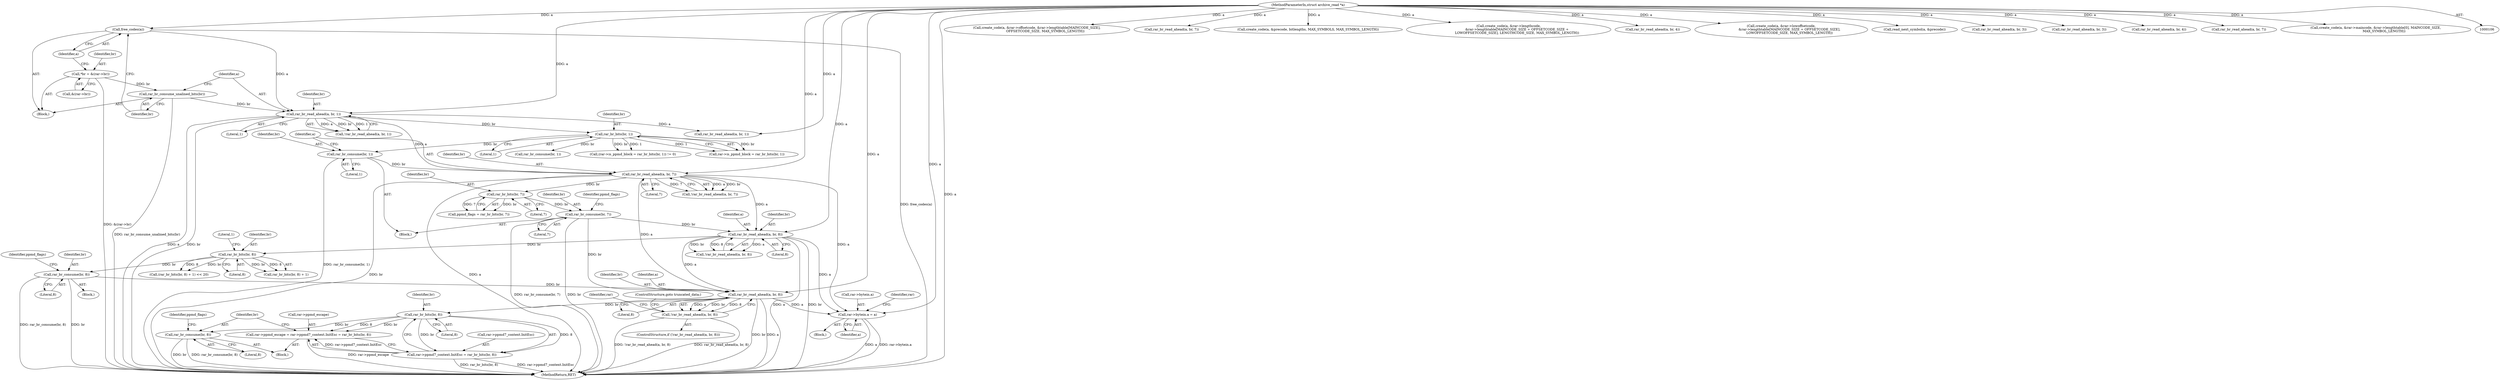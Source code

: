 digraph "0_libarchive_021efa522ad729ff0f5806c4ce53e4a6cc1daa31@API" {
"1000209" [label="(Call,rar_br_read_ahead(a, br, 8))"];
"1000163" [label="(Call,rar_br_read_ahead(a, br, 7))"];
"1000142" [label="(Call,rar_br_read_ahead(a, br, 1))"];
"1000136" [label="(Call,free_codes(a))"];
"1000107" [label="(MethodParameterIn,struct archive_read *a)"];
"1000138" [label="(Call,rar_br_consume_unalined_bits(br))"];
"1000130" [label="(Call,*br = &(rar->br))"];
"1000158" [label="(Call,rar_br_consume(br, 1))"];
"1000153" [label="(Call,rar_br_bits(br, 1))"];
"1000183" [label="(Call,rar_br_read_ahead(a, br, 8))"];
"1000173" [label="(Call,rar_br_consume(br, 7))"];
"1000170" [label="(Call,rar_br_bits(br, 7))"];
"1000199" [label="(Call,rar_br_consume(br, 8))"];
"1000194" [label="(Call,rar_br_bits(br, 8))"];
"1000208" [label="(Call,!rar_br_read_ahead(a, br, 8))"];
"1000224" [label="(Call,rar_br_bits(br, 8))"];
"1000214" [label="(Call,rar->ppmd_escape = rar->ppmd7_context.InitEsc = rar_br_bits(br, 8))"];
"1000218" [label="(Call,rar->ppmd7_context.InitEsc = rar_br_bits(br, 8))"];
"1000227" [label="(Call,rar_br_consume(br, 8))"];
"1000280" [label="(Call,rar->bytein.a = a)"];
"1000229" [label="(Literal,8)"];
"1000170" [label="(Call,rar_br_bits(br, 7))"];
"1000200" [label="(Identifier,br)"];
"1001033" [label="(MethodReturn,RET)"];
"1000163" [label="(Call,rar_br_read_ahead(a, br, 7))"];
"1000207" [label="(ControlStructure,if (!rar_br_read_ahead(a, br, 8)))"];
"1000108" [label="(Block,)"];
"1000225" [label="(Identifier,br)"];
"1000210" [label="(Identifier,a)"];
"1000171" [label="(Identifier,br)"];
"1000178" [label="(Identifier,ppmd_flags)"];
"1000199" [label="(Call,rar_br_consume(br, 8))"];
"1000212" [label="(Literal,8)"];
"1000137" [label="(Identifier,a)"];
"1000149" [label="(Call,rar->is_ppmd_block = rar_br_bits(br, 1))"];
"1000157" [label="(Block,)"];
"1000228" [label="(Identifier,br)"];
"1000132" [label="(Call,&(rar->br))"];
"1000219" [label="(Call,rar->ppmd7_context.InitEsc)"];
"1000280" [label="(Call,rar->bytein.a = a)"];
"1000195" [label="(Identifier,br)"];
"1000227" [label="(Call,rar_br_consume(br, 8))"];
"1000180" [label="(Block,)"];
"1000834" [label="(Call,create_code(a, &rar->offsetcode, &rar->lengthtable[MAINCODE_SIZE],\n                OFFSETCODE_SIZE, MAX_SYMBOL_LENGTH))"];
"1000144" [label="(Identifier,br)"];
"1000757" [label="(Call,rar_br_read_ahead(a, br, 7))"];
"1000173" [label="(Call,rar_br_consume(br, 7))"];
"1000107" [label="(MethodParameterIn,struct archive_read *a)"];
"1000226" [label="(Literal,8)"];
"1000131" [label="(Identifier,br)"];
"1000138" [label="(Call,rar_br_consume_unalined_bits(br))"];
"1000162" [label="(Call,!rar_br_read_ahead(a, br, 7))"];
"1000143" [label="(Identifier,a)"];
"1000130" [label="(Call,*br = &(rar->br))"];
"1000216" [label="(Identifier,rar)"];
"1000184" [label="(Identifier,a)"];
"1000238" [label="(Identifier,ppmd_flags)"];
"1000175" [label="(Literal,7)"];
"1000141" [label="(Call,!rar_br_read_ahead(a, br, 1))"];
"1000172" [label="(Literal,7)"];
"1000532" [label="(Call,create_code(a, &precode, bitlengths, MAX_SYMBOLS, MAX_SYMBOL_LENGTH))"];
"1000139" [label="(Identifier,br)"];
"1000880" [label="(Call,create_code(a, &rar->lengthcode,\n                &rar->lengthtable[MAINCODE_SIZE + OFFSETCODE_SIZE +\n                LOWOFFSETCODE_SIZE], LENGTHCODE_SIZE, MAX_SYMBOL_LENGTH))"];
"1000183" [label="(Call,rar_br_read_ahead(a, br, 8))"];
"1000174" [label="(Identifier,br)"];
"1000148" [label="(Call,(rar->is_ppmd_block = rar_br_bits(br, 1)) != 0)"];
"1000192" [label="(Call,(rar_br_bits(br, 8) + 1) << 20)"];
"1000458" [label="(Call,rar_br_read_ahead(a, br, 4))"];
"1000856" [label="(Call,create_code(a, &rar->lowoffsetcode,\n                &rar->lengthtable[MAINCODE_SIZE + OFFSETCODE_SIZE],\n                LOWOFFSETCODE_SIZE, MAX_SYMBOL_LENGTH))"];
"1000213" [label="(ControlStructure,goto truncated_data;)"];
"1000158" [label="(Call,rar_br_consume(br, 1))"];
"1000208" [label="(Call,!rar_br_read_ahead(a, br, 8))"];
"1000154" [label="(Identifier,br)"];
"1000186" [label="(Literal,8)"];
"1000193" [label="(Call,rar_br_bits(br, 8) + 1)"];
"1000566" [label="(Call,read_next_symbol(a, &precode))"];
"1000215" [label="(Call,rar->ppmd_escape)"];
"1000153" [label="(Call,rar_br_bits(br, 1))"];
"1000185" [label="(Identifier,br)"];
"1000420" [label="(Call,rar_br_read_ahead(a, br, 1))"];
"1000155" [label="(Literal,1)"];
"1000204" [label="(Identifier,ppmd_flags)"];
"1000201" [label="(Literal,8)"];
"1000639" [label="(Call,rar_br_read_ahead(a, br, 3))"];
"1000168" [label="(Call,ppmd_flags = rar_br_bits(br, 7))"];
"1000182" [label="(Call,!rar_br_read_ahead(a, br, 8))"];
"1000290" [label="(Identifier,rar)"];
"1000165" [label="(Identifier,br)"];
"1000729" [label="(Call,rar_br_read_ahead(a, br, 3))"];
"1000197" [label="(Literal,1)"];
"1000281" [label="(Call,rar->bytein.a)"];
"1000164" [label="(Identifier,a)"];
"1000415" [label="(Call,rar_br_consume(br, 1))"];
"1000194" [label="(Call,rar_br_bits(br, 8))"];
"1000166" [label="(Literal,7)"];
"1000485" [label="(Call,rar_br_read_ahead(a, br, 4))"];
"1000218" [label="(Call,rar->ppmd7_context.InitEsc = rar_br_bits(br, 8))"];
"1000214" [label="(Call,rar->ppmd_escape = rar->ppmd7_context.InitEsc = rar_br_bits(br, 8))"];
"1000206" [label="(Block,)"];
"1000160" [label="(Literal,1)"];
"1000286" [label="(Identifier,a)"];
"1000667" [label="(Call,rar_br_read_ahead(a, br, 7))"];
"1000224" [label="(Call,rar_br_bits(br, 8))"];
"1000209" [label="(Call,rar_br_read_ahead(a, br, 8))"];
"1000136" [label="(Call,free_codes(a))"];
"1000240" [label="(Block,)"];
"1000142" [label="(Call,rar_br_read_ahead(a, br, 1))"];
"1000196" [label="(Literal,8)"];
"1000812" [label="(Call,create_code(a, &rar->maincode, &rar->lengthtable[0], MAINCODE_SIZE,\n                MAX_SYMBOL_LENGTH))"];
"1000159" [label="(Identifier,br)"];
"1000211" [label="(Identifier,br)"];
"1000145" [label="(Literal,1)"];
"1000209" -> "1000208"  [label="AST: "];
"1000209" -> "1000212"  [label="CFG: "];
"1000210" -> "1000209"  [label="AST: "];
"1000211" -> "1000209"  [label="AST: "];
"1000212" -> "1000209"  [label="AST: "];
"1000208" -> "1000209"  [label="CFG: "];
"1000209" -> "1001033"  [label="DDG: a"];
"1000209" -> "1001033"  [label="DDG: br"];
"1000209" -> "1000208"  [label="DDG: a"];
"1000209" -> "1000208"  [label="DDG: br"];
"1000209" -> "1000208"  [label="DDG: 8"];
"1000163" -> "1000209"  [label="DDG: a"];
"1000183" -> "1000209"  [label="DDG: a"];
"1000107" -> "1000209"  [label="DDG: a"];
"1000199" -> "1000209"  [label="DDG: br"];
"1000173" -> "1000209"  [label="DDG: br"];
"1000209" -> "1000224"  [label="DDG: br"];
"1000209" -> "1000280"  [label="DDG: a"];
"1000163" -> "1000162"  [label="AST: "];
"1000163" -> "1000166"  [label="CFG: "];
"1000164" -> "1000163"  [label="AST: "];
"1000165" -> "1000163"  [label="AST: "];
"1000166" -> "1000163"  [label="AST: "];
"1000162" -> "1000163"  [label="CFG: "];
"1000163" -> "1001033"  [label="DDG: a"];
"1000163" -> "1001033"  [label="DDG: br"];
"1000163" -> "1000162"  [label="DDG: a"];
"1000163" -> "1000162"  [label="DDG: br"];
"1000163" -> "1000162"  [label="DDG: 7"];
"1000142" -> "1000163"  [label="DDG: a"];
"1000107" -> "1000163"  [label="DDG: a"];
"1000158" -> "1000163"  [label="DDG: br"];
"1000163" -> "1000170"  [label="DDG: br"];
"1000163" -> "1000183"  [label="DDG: a"];
"1000163" -> "1000280"  [label="DDG: a"];
"1000142" -> "1000141"  [label="AST: "];
"1000142" -> "1000145"  [label="CFG: "];
"1000143" -> "1000142"  [label="AST: "];
"1000144" -> "1000142"  [label="AST: "];
"1000145" -> "1000142"  [label="AST: "];
"1000141" -> "1000142"  [label="CFG: "];
"1000142" -> "1001033"  [label="DDG: br"];
"1000142" -> "1001033"  [label="DDG: a"];
"1000142" -> "1000141"  [label="DDG: a"];
"1000142" -> "1000141"  [label="DDG: br"];
"1000142" -> "1000141"  [label="DDG: 1"];
"1000136" -> "1000142"  [label="DDG: a"];
"1000107" -> "1000142"  [label="DDG: a"];
"1000138" -> "1000142"  [label="DDG: br"];
"1000142" -> "1000153"  [label="DDG: br"];
"1000142" -> "1000420"  [label="DDG: a"];
"1000136" -> "1000108"  [label="AST: "];
"1000136" -> "1000137"  [label="CFG: "];
"1000137" -> "1000136"  [label="AST: "];
"1000139" -> "1000136"  [label="CFG: "];
"1000136" -> "1001033"  [label="DDG: free_codes(a)"];
"1000107" -> "1000136"  [label="DDG: a"];
"1000107" -> "1000106"  [label="AST: "];
"1000107" -> "1001033"  [label="DDG: a"];
"1000107" -> "1000183"  [label="DDG: a"];
"1000107" -> "1000280"  [label="DDG: a"];
"1000107" -> "1000420"  [label="DDG: a"];
"1000107" -> "1000458"  [label="DDG: a"];
"1000107" -> "1000485"  [label="DDG: a"];
"1000107" -> "1000532"  [label="DDG: a"];
"1000107" -> "1000566"  [label="DDG: a"];
"1000107" -> "1000639"  [label="DDG: a"];
"1000107" -> "1000667"  [label="DDG: a"];
"1000107" -> "1000729"  [label="DDG: a"];
"1000107" -> "1000757"  [label="DDG: a"];
"1000107" -> "1000812"  [label="DDG: a"];
"1000107" -> "1000834"  [label="DDG: a"];
"1000107" -> "1000856"  [label="DDG: a"];
"1000107" -> "1000880"  [label="DDG: a"];
"1000138" -> "1000108"  [label="AST: "];
"1000138" -> "1000139"  [label="CFG: "];
"1000139" -> "1000138"  [label="AST: "];
"1000143" -> "1000138"  [label="CFG: "];
"1000138" -> "1001033"  [label="DDG: rar_br_consume_unalined_bits(br)"];
"1000130" -> "1000138"  [label="DDG: br"];
"1000130" -> "1000108"  [label="AST: "];
"1000130" -> "1000132"  [label="CFG: "];
"1000131" -> "1000130"  [label="AST: "];
"1000132" -> "1000130"  [label="AST: "];
"1000137" -> "1000130"  [label="CFG: "];
"1000130" -> "1001033"  [label="DDG: &(rar->br)"];
"1000158" -> "1000157"  [label="AST: "];
"1000158" -> "1000160"  [label="CFG: "];
"1000159" -> "1000158"  [label="AST: "];
"1000160" -> "1000158"  [label="AST: "];
"1000164" -> "1000158"  [label="CFG: "];
"1000158" -> "1001033"  [label="DDG: rar_br_consume(br, 1)"];
"1000153" -> "1000158"  [label="DDG: br"];
"1000153" -> "1000149"  [label="AST: "];
"1000153" -> "1000155"  [label="CFG: "];
"1000154" -> "1000153"  [label="AST: "];
"1000155" -> "1000153"  [label="AST: "];
"1000149" -> "1000153"  [label="CFG: "];
"1000153" -> "1000148"  [label="DDG: br"];
"1000153" -> "1000148"  [label="DDG: 1"];
"1000153" -> "1000149"  [label="DDG: br"];
"1000153" -> "1000149"  [label="DDG: 1"];
"1000153" -> "1000415"  [label="DDG: br"];
"1000183" -> "1000182"  [label="AST: "];
"1000183" -> "1000186"  [label="CFG: "];
"1000184" -> "1000183"  [label="AST: "];
"1000185" -> "1000183"  [label="AST: "];
"1000186" -> "1000183"  [label="AST: "];
"1000182" -> "1000183"  [label="CFG: "];
"1000183" -> "1001033"  [label="DDG: br"];
"1000183" -> "1001033"  [label="DDG: a"];
"1000183" -> "1000182"  [label="DDG: a"];
"1000183" -> "1000182"  [label="DDG: br"];
"1000183" -> "1000182"  [label="DDG: 8"];
"1000173" -> "1000183"  [label="DDG: br"];
"1000183" -> "1000194"  [label="DDG: br"];
"1000183" -> "1000280"  [label="DDG: a"];
"1000173" -> "1000157"  [label="AST: "];
"1000173" -> "1000175"  [label="CFG: "];
"1000174" -> "1000173"  [label="AST: "];
"1000175" -> "1000173"  [label="AST: "];
"1000178" -> "1000173"  [label="CFG: "];
"1000173" -> "1001033"  [label="DDG: rar_br_consume(br, 7)"];
"1000173" -> "1001033"  [label="DDG: br"];
"1000170" -> "1000173"  [label="DDG: br"];
"1000170" -> "1000168"  [label="AST: "];
"1000170" -> "1000172"  [label="CFG: "];
"1000171" -> "1000170"  [label="AST: "];
"1000172" -> "1000170"  [label="AST: "];
"1000168" -> "1000170"  [label="CFG: "];
"1000170" -> "1000168"  [label="DDG: br"];
"1000170" -> "1000168"  [label="DDG: 7"];
"1000199" -> "1000180"  [label="AST: "];
"1000199" -> "1000201"  [label="CFG: "];
"1000200" -> "1000199"  [label="AST: "];
"1000201" -> "1000199"  [label="AST: "];
"1000204" -> "1000199"  [label="CFG: "];
"1000199" -> "1001033"  [label="DDG: br"];
"1000199" -> "1001033"  [label="DDG: rar_br_consume(br, 8)"];
"1000194" -> "1000199"  [label="DDG: br"];
"1000194" -> "1000193"  [label="AST: "];
"1000194" -> "1000196"  [label="CFG: "];
"1000195" -> "1000194"  [label="AST: "];
"1000196" -> "1000194"  [label="AST: "];
"1000197" -> "1000194"  [label="CFG: "];
"1000194" -> "1000192"  [label="DDG: br"];
"1000194" -> "1000192"  [label="DDG: 8"];
"1000194" -> "1000193"  [label="DDG: br"];
"1000194" -> "1000193"  [label="DDG: 8"];
"1000208" -> "1000207"  [label="AST: "];
"1000213" -> "1000208"  [label="CFG: "];
"1000216" -> "1000208"  [label="CFG: "];
"1000208" -> "1001033"  [label="DDG: rar_br_read_ahead(a, br, 8)"];
"1000208" -> "1001033"  [label="DDG: !rar_br_read_ahead(a, br, 8)"];
"1000224" -> "1000218"  [label="AST: "];
"1000224" -> "1000226"  [label="CFG: "];
"1000225" -> "1000224"  [label="AST: "];
"1000226" -> "1000224"  [label="AST: "];
"1000218" -> "1000224"  [label="CFG: "];
"1000224" -> "1000214"  [label="DDG: br"];
"1000224" -> "1000214"  [label="DDG: 8"];
"1000224" -> "1000218"  [label="DDG: br"];
"1000224" -> "1000218"  [label="DDG: 8"];
"1000224" -> "1000227"  [label="DDG: br"];
"1000214" -> "1000206"  [label="AST: "];
"1000214" -> "1000218"  [label="CFG: "];
"1000215" -> "1000214"  [label="AST: "];
"1000218" -> "1000214"  [label="AST: "];
"1000228" -> "1000214"  [label="CFG: "];
"1000214" -> "1001033"  [label="DDG: rar->ppmd_escape"];
"1000218" -> "1000214"  [label="DDG: rar->ppmd7_context.InitEsc"];
"1000219" -> "1000218"  [label="AST: "];
"1000218" -> "1001033"  [label="DDG: rar->ppmd7_context.InitEsc"];
"1000218" -> "1001033"  [label="DDG: rar_br_bits(br, 8)"];
"1000227" -> "1000206"  [label="AST: "];
"1000227" -> "1000229"  [label="CFG: "];
"1000228" -> "1000227"  [label="AST: "];
"1000229" -> "1000227"  [label="AST: "];
"1000238" -> "1000227"  [label="CFG: "];
"1000227" -> "1001033"  [label="DDG: rar_br_consume(br, 8)"];
"1000227" -> "1001033"  [label="DDG: br"];
"1000280" -> "1000240"  [label="AST: "];
"1000280" -> "1000286"  [label="CFG: "];
"1000281" -> "1000280"  [label="AST: "];
"1000286" -> "1000280"  [label="AST: "];
"1000290" -> "1000280"  [label="CFG: "];
"1000280" -> "1001033"  [label="DDG: a"];
"1000280" -> "1001033"  [label="DDG: rar->bytein.a"];
}

